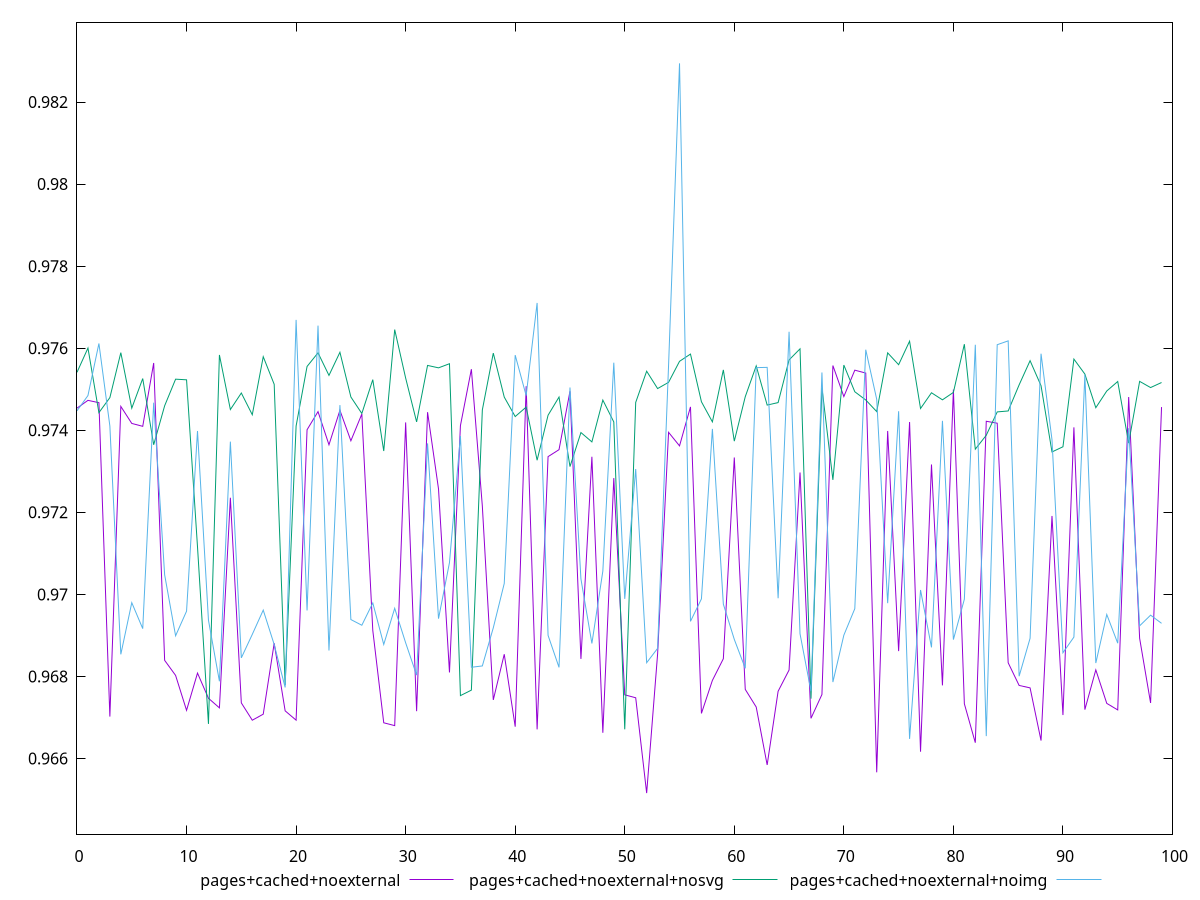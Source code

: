 $_pagesCachedNoexternal <<EOF
0.9745395074626773
0.9747292330877149
0.9746722630046387
0.9670220554866222
0.9745812542131533
0.9741667819595191
0.9740961781180302
0.9756399224235794
0.9683931430455393
0.9680262737951223
0.9671752117231303
0.9680826521157178
0.9674684408080938
0.9672354202836975
0.9723556865750183
0.9673563364706119
0.9669342443224624
0.9670812723224425
0.9688097950259871
0.9671625913484503
0.9669352916140477
0.9740123276320662
0.9744545340772496
0.9736466045620273
0.9744862323700676
0.973743763688349
0.9743951886599991
0.9691232171515993
0.9668715650164605
0.9668022676985677
0.9741913563712276
0.9671546020763011
0.9744408336923752
0.9725696308743976
0.9680984210716503
0.9741134690007238
0.9754882074643956
0.9721520512143156
0.9674287446014784
0.9685421248824418
0.9667764067041189
0.9750748310382118
0.9667107766328435
0.9733582818366064
0.9735275318999472
0.9749494229984847
0.9684283921002654
0.973354567887285
0.9666275340881885
0.9728344949541872
0.9675530447696934
0.9674812645495274
0.965157947131433
0.9685497587926135
0.9739501048565266
0.9736197733657205
0.9745695920269728
0.9671000957451161
0.9679042229315971
0.9684324091598995
0.9733372928207485
0.9676855876052644
0.967255800182949
0.9658440450974677
0.9676397356918328
0.968157268389819
0.9729718809123449
0.966980127396271
0.9675607347305433
0.9755775546881031
0.9748214433036723
0.9754646865816052
0.9753940636639604
0.9656645622333099
0.9739826759120046
0.96861739151976
0.9742011621540698
0.9661661326880311
0.9731657523417476
0.9677836502771691
0.9749920107427816
0.9673347605390319
0.9663862231269669
0.974219605851933
0.9741722906026129
0.9683341820653977
0.9677814163574585
0.9677220548268909
0.9664383702926316
0.9719125159974257
0.9670598335756404
0.9740706170930566
0.9671920141130046
0.9681605791086263
0.9673443505750456
0.967185004255411
0.9748106144305292
0.9689304289256071
0.9673545137931296
0.9745655124506721
EOF
$_pagesCachedNoexternalNosvg <<EOF
0.9754127603948495
0.9760033540712145
0.9744295879342568
0.974795693652304
0.9758921214503138
0.9745384768436688
0.9752605429065271
0.9736465432776682
0.9745968049113156
0.9752454995787603
0.9752297280260676
0.9711574029469463
0.9668439813047669
0.9758357754282232
0.9745054371713615
0.9749081217909588
0.974378273606141
0.9757925656958926
0.9751202369865308
0.9677911667638426
0.9741033312208984
0.9755551236338843
0.97588717874368
0.9753373407236707
0.9759007248796414
0.9748112914938515
0.9744089755757249
0.9752343081554637
0.9734945366692684
0.9764535418014721
0.9752724647399169
0.9742039819050088
0.975580337816599
0.9755213484548326
0.975621419085211
0.9675333384942675
0.9676678368519387
0.9744957345970369
0.9758802695018904
0.974808748867628
0.9743344375418995
0.9745650952874543
0.973270285717993
0.9743668410008619
0.9748098371828706
0.9731147009550367
0.9739445642000655
0.9737165866659322
0.9747363582475261
0.9742026638522883
0.9667126651959529
0.9746788591796063
0.9754394395594852
0.9750161490793621
0.975168594767879
0.9756802020727837
0.9758567821767505
0.9746948264980004
0.974204932509483
0.9754718092852277
0.9737351131354381
0.9748175344245449
0.9755693438488962
0.9746142590387443
0.9746750367357484
0.9757145527561175
0.97598454691462
0.9674602917034023
0.9750373572818511
0.9727908454139285
0.9755890721322518
0.9749387754892334
0.9747379765148546
0.9744558444844325
0.9758863973094918
0.9755982597179931
0.9761705570912355
0.9745303648931154
0.9749140535182812
0.9747419601773031
0.9749224458229304
0.9760981541802327
0.973539859824046
0.9738787099660482
0.9744474629773526
0.9744704822877441
0.9751064939242795
0.9756957924990144
0.9750857971918114
0.9734720494870519
0.973597850319752
0.9757348712688
0.9753700598030451
0.9745498349613674
0.9749572051067272
0.9751886273332645
0.9736867758312255
0.9751917107593441
0.9750408313968016
0.9751641663883479
EOF
$_pagesCachedNoexternalNoimg <<EOF
0.9744744093745448
0.9748465573479217
0.9761156264455089
0.9741037397911411
0.9685394949271809
0.9697985117759897
0.9691660906177373
0.9746725782466943
0.9704776882007132
0.9689916750883001
0.96959132075758
0.9739823581383086
0.9693712052011316
0.9678828713273007
0.9737237374182172
0.9684533348852918
0.9690258083742207
0.969617589049539
0.9687777430073965
0.9677327131904299
0.9766895180947857
0.9696084074246614
0.9765500337381098
0.9686322994701166
0.974612961970489
0.9693873759883973
0.9692485116176949
0.9697919981076631
0.9687801577917143
0.969661650906477
0.9688202858470902
0.9680330456452497
0.9736814828431264
0.9694092495190876
0.9707737153850603
0.9738593543971633
0.9682242230854523
0.9682568435565291
0.9691862994362621
0.9702668173742903
0.9758314149731623
0.9748452467670017
0.9771031209579796
0.9690017997027571
0.9682217404665974
0.9750433017118316
0.9703778916754542
0.9688046904828187
0.970568823762361
0.9756473696007697
0.9698912383569029
0.9730550264162277
0.9683354984105501
0.9686847687850673
0.9755828392071706
0.9829424472323747
0.9693430300595371
0.9698911843474847
0.9740336144957572
0.9697629661538483
0.9689035404210773
0.9681983202111308
0.9755271160185697
0.9755329445930472
0.9699058737595438
0.9764006175303669
0.9690400625004875
0.967640906545527
0.9754084070204628
0.9678636641539644
0.96900643439535
0.9696525632377415
0.975963536502445
0.9747542443834398
0.9697858780543183
0.9744644678225931
0.9664787269267197
0.9701075814310393
0.9687093482282876
0.9742306888763126
0.9688985879095622
0.9698825861638569
0.9760846858082897
0.9665463251687385
0.9760849156102821
0.9761789395337954
0.9680065995955921
0.968930582666105
0.975865782697255
0.9737701819182278
0.9685786576499338
0.9689595857833166
0.975355513100965
0.9683274567286471
0.9695102380166214
0.9688110425409507
0.9740519810844266
0.9692339351090755
0.9694943670611884
0.9692953668738549
EOF
set key outside below
set terminal pngcairo
set output "report_00004_2020-11-02T20-21-41.718Z/speed-index/speed-index_pages+cached+noexternal_pages+cached+noexternal+nosvg_pages+cached+noexternal+noimg.png"
set yrange [0.964157947131433:0.9839424472323747]
plot $_pagesCachedNoexternal title "pages+cached+noexternal" with line ,$_pagesCachedNoexternalNosvg title "pages+cached+noexternal+nosvg" with line ,$_pagesCachedNoexternalNoimg title "pages+cached+noexternal+noimg" with line ,